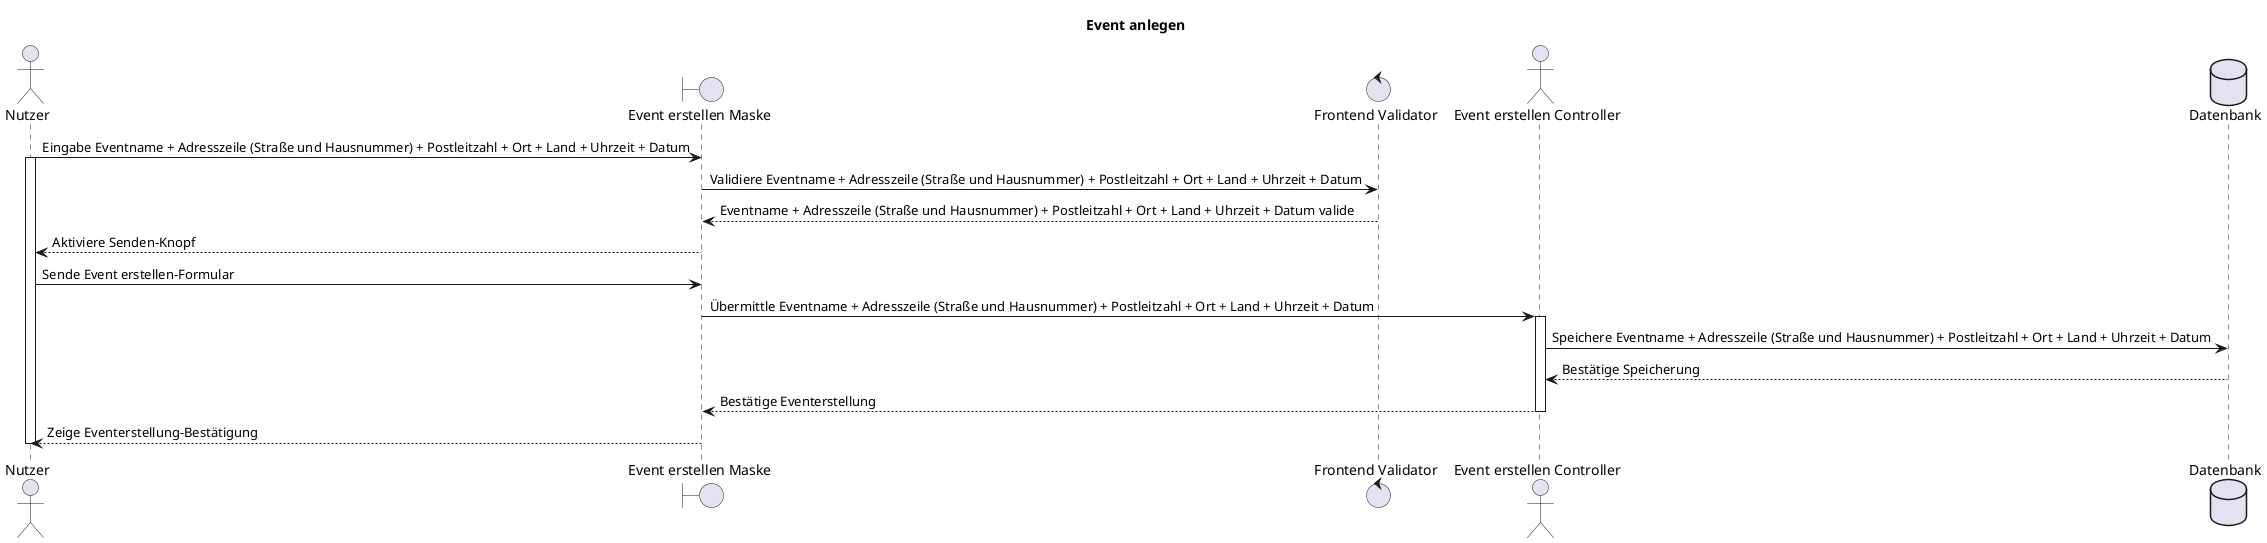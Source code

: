 @startuml F001_eventAnlegen_seq
title "Event anlegen"

actor "Nutzer" as user
boundary "Event erstellen Maske" as createEvent
control "Frontend Validator" as frontValid
actor "Event erstellen Controller" as controller
database "Datenbank" as db

user -> createEvent: Eingabe Eventname + Adresszeile (Straße und Hausnummer) + Postleitzahl + Ort + Land + Uhrzeit + Datum
activate user
createEvent -> frontValid: Validiere Eventname + Adresszeile (Straße und Hausnummer) + Postleitzahl + Ort + Land + Uhrzeit + Datum
createEvent <-- frontValid: Eventname + Adresszeile (Straße und Hausnummer) + Postleitzahl + Ort + Land + Uhrzeit + Datum valide
user <-- createEvent: Aktiviere Senden-Knopf
user -> createEvent: Sende Event erstellen-Formular

createEvent -> controller: Übermittle Eventname + Adresszeile (Straße und Hausnummer) + Postleitzahl + Ort + Land + Uhrzeit + Datum
activate controller
'TODO Absprechen was hier passiert
controller -> db: Speichere Eventname + Adresszeile (Straße und Hausnummer) + Postleitzahl + Ort + Land + Uhrzeit + Datum
controller <-- db: Bestätige Speicherung
createEvent <-- controller: Bestätige Eventerstellung
deactivate controller

user <-- createEvent: Zeige Eventerstellung-Bestätigung
deactivate user
@enduml